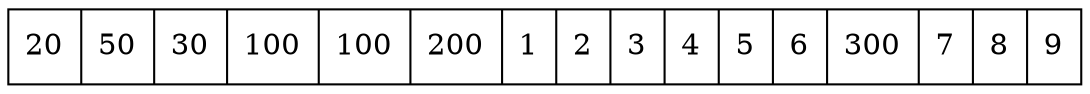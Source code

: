 digraph G{ node [shape = record ];
 rankdir=LR;X[label="{ 20|50|30|100|100|200|1|2|3|4|5|6|300|7|8|9}"]}
